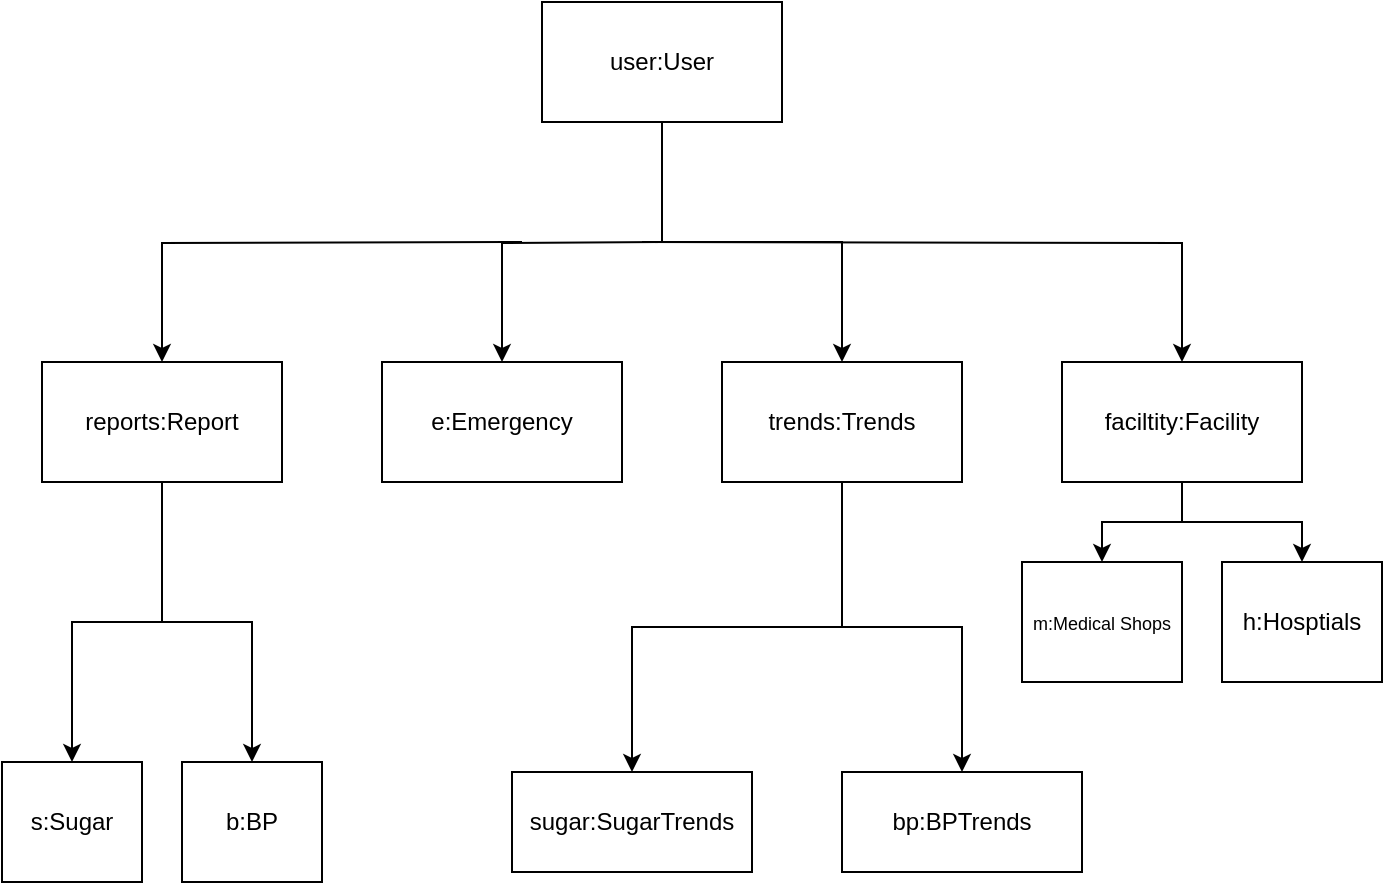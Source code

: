 <mxfile version="15.7.0" type="github">
  <diagram id="iWZFfSqNQOpmOCwamEa_" name="Page-1">
    <mxGraphModel dx="782" dy="432" grid="1" gridSize="10" guides="1" tooltips="1" connect="1" arrows="1" fold="1" page="1" pageScale="1" pageWidth="850" pageHeight="1100" math="0" shadow="0">
      <root>
        <mxCell id="0" />
        <mxCell id="1" parent="0" />
        <mxCell id="5p0G7RZw7-WrblyWdG-P-5" value="" style="edgeStyle=orthogonalEdgeStyle;rounded=0;orthogonalLoop=1;jettySize=auto;html=1;" edge="1" parent="1" target="5p0G7RZw7-WrblyWdG-P-4">
          <mxGeometry relative="1" as="geometry">
            <mxPoint x="370" y="180" as="sourcePoint" />
          </mxGeometry>
        </mxCell>
        <mxCell id="5p0G7RZw7-WrblyWdG-P-7" value="" style="edgeStyle=orthogonalEdgeStyle;rounded=0;orthogonalLoop=1;jettySize=auto;html=1;" edge="1" parent="1" target="5p0G7RZw7-WrblyWdG-P-6">
          <mxGeometry relative="1" as="geometry">
            <mxPoint x="430" y="180" as="sourcePoint" />
          </mxGeometry>
        </mxCell>
        <mxCell id="5p0G7RZw7-WrblyWdG-P-9" value="" style="edgeStyle=orthogonalEdgeStyle;rounded=0;orthogonalLoop=1;jettySize=auto;html=1;" edge="1" parent="1" target="5p0G7RZw7-WrblyWdG-P-8">
          <mxGeometry relative="1" as="geometry">
            <mxPoint x="440" y="180" as="sourcePoint" />
          </mxGeometry>
        </mxCell>
        <mxCell id="5p0G7RZw7-WrblyWdG-P-16" value="" style="edgeStyle=orthogonalEdgeStyle;rounded=0;orthogonalLoop=1;jettySize=auto;html=1;" edge="1" parent="1" source="5p0G7RZw7-WrblyWdG-P-1" target="5p0G7RZw7-WrblyWdG-P-15">
          <mxGeometry relative="1" as="geometry" />
        </mxCell>
        <mxCell id="5p0G7RZw7-WrblyWdG-P-1" value="user:User" style="rounded=0;whiteSpace=wrap;html=1;" vertex="1" parent="1">
          <mxGeometry x="380" y="60" width="120" height="60" as="geometry" />
        </mxCell>
        <mxCell id="5p0G7RZw7-WrblyWdG-P-11" value="" style="edgeStyle=orthogonalEdgeStyle;rounded=0;orthogonalLoop=1;jettySize=auto;html=1;" edge="1" parent="1" source="5p0G7RZw7-WrblyWdG-P-4" target="5p0G7RZw7-WrblyWdG-P-10">
          <mxGeometry relative="1" as="geometry" />
        </mxCell>
        <mxCell id="5p0G7RZw7-WrblyWdG-P-14" value="" style="edgeStyle=orthogonalEdgeStyle;rounded=0;orthogonalLoop=1;jettySize=auto;html=1;" edge="1" parent="1" source="5p0G7RZw7-WrblyWdG-P-4" target="5p0G7RZw7-WrblyWdG-P-13">
          <mxGeometry relative="1" as="geometry" />
        </mxCell>
        <mxCell id="5p0G7RZw7-WrblyWdG-P-4" value="reports:Report" style="whiteSpace=wrap;html=1;rounded=0;" vertex="1" parent="1">
          <mxGeometry x="130" y="240" width="120" height="60" as="geometry" />
        </mxCell>
        <mxCell id="5p0G7RZw7-WrblyWdG-P-29" value="" style="edgeStyle=orthogonalEdgeStyle;rounded=0;orthogonalLoop=1;jettySize=auto;html=1;" edge="1" parent="1" source="5p0G7RZw7-WrblyWdG-P-6" target="5p0G7RZw7-WrblyWdG-P-28">
          <mxGeometry relative="1" as="geometry" />
        </mxCell>
        <mxCell id="5p0G7RZw7-WrblyWdG-P-31" value="" style="edgeStyle=orthogonalEdgeStyle;rounded=0;orthogonalLoop=1;jettySize=auto;html=1;" edge="1" parent="1" source="5p0G7RZw7-WrblyWdG-P-6" target="5p0G7RZw7-WrblyWdG-P-30">
          <mxGeometry relative="1" as="geometry" />
        </mxCell>
        <mxCell id="5p0G7RZw7-WrblyWdG-P-6" value="faciltity:Facility" style="whiteSpace=wrap;html=1;rounded=0;" vertex="1" parent="1">
          <mxGeometry x="640" y="240" width="120" height="60" as="geometry" />
        </mxCell>
        <mxCell id="5p0G7RZw7-WrblyWdG-P-8" value="e:Emergency" style="rounded=0;whiteSpace=wrap;html=1;" vertex="1" parent="1">
          <mxGeometry x="300" y="240" width="120" height="60" as="geometry" />
        </mxCell>
        <mxCell id="5p0G7RZw7-WrblyWdG-P-10" value="s:Sugar" style="whiteSpace=wrap;html=1;rounded=0;" vertex="1" parent="1">
          <mxGeometry x="110" y="440" width="70" height="60" as="geometry" />
        </mxCell>
        <mxCell id="5p0G7RZw7-WrblyWdG-P-13" value="b:BP" style="whiteSpace=wrap;html=1;rounded=0;" vertex="1" parent="1">
          <mxGeometry x="200" y="440" width="70" height="60" as="geometry" />
        </mxCell>
        <mxCell id="5p0G7RZw7-WrblyWdG-P-19" value="" style="edgeStyle=orthogonalEdgeStyle;rounded=0;orthogonalLoop=1;jettySize=auto;html=1;" edge="1" parent="1" source="5p0G7RZw7-WrblyWdG-P-15" target="5p0G7RZw7-WrblyWdG-P-18">
          <mxGeometry relative="1" as="geometry" />
        </mxCell>
        <mxCell id="5p0G7RZw7-WrblyWdG-P-21" value="" style="edgeStyle=orthogonalEdgeStyle;rounded=0;orthogonalLoop=1;jettySize=auto;html=1;" edge="1" parent="1" source="5p0G7RZw7-WrblyWdG-P-15" target="5p0G7RZw7-WrblyWdG-P-20">
          <mxGeometry relative="1" as="geometry" />
        </mxCell>
        <mxCell id="5p0G7RZw7-WrblyWdG-P-15" value="trends:Trends" style="whiteSpace=wrap;html=1;rounded=0;" vertex="1" parent="1">
          <mxGeometry x="470" y="240" width="120" height="60" as="geometry" />
        </mxCell>
        <mxCell id="5p0G7RZw7-WrblyWdG-P-18" value="sugar:SugarTrends" style="whiteSpace=wrap;html=1;rounded=0;" vertex="1" parent="1">
          <mxGeometry x="365" y="445" width="120" height="50" as="geometry" />
        </mxCell>
        <mxCell id="5p0G7RZw7-WrblyWdG-P-20" value="bp:BPTrends" style="whiteSpace=wrap;html=1;rounded=0;" vertex="1" parent="1">
          <mxGeometry x="530" y="445" width="120" height="50" as="geometry" />
        </mxCell>
        <mxCell id="5p0G7RZw7-WrblyWdG-P-28" value="&lt;font style=&quot;font-size: 9px&quot;&gt;m:Medical Shops&lt;/font&gt;" style="whiteSpace=wrap;html=1;rounded=0;" vertex="1" parent="1">
          <mxGeometry x="620" y="340" width="80" height="60" as="geometry" />
        </mxCell>
        <mxCell id="5p0G7RZw7-WrblyWdG-P-30" value="h:Hosptials" style="whiteSpace=wrap;html=1;rounded=0;" vertex="1" parent="1">
          <mxGeometry x="720" y="340" width="80" height="60" as="geometry" />
        </mxCell>
      </root>
    </mxGraphModel>
  </diagram>
</mxfile>
